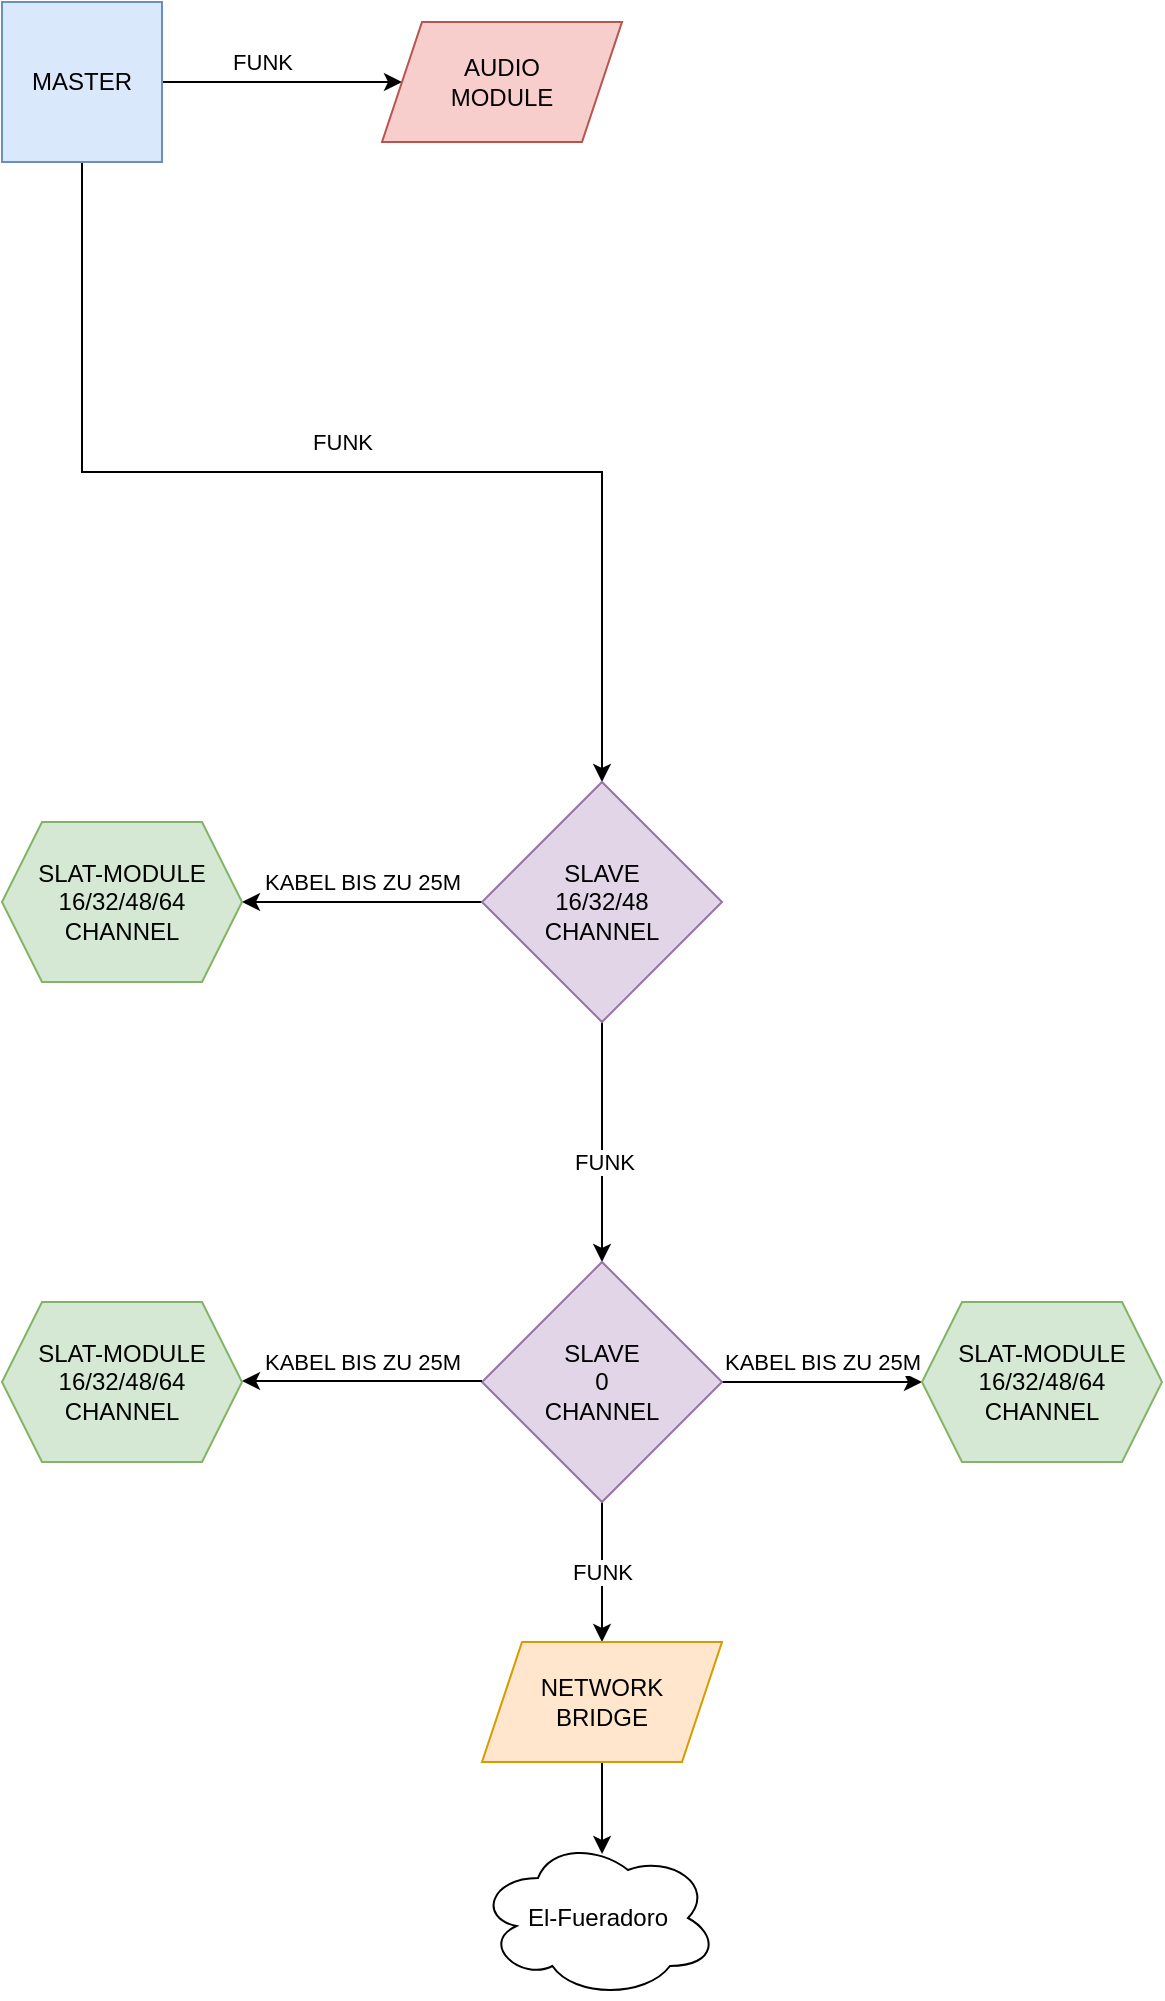 <mxfile version="14.1.8" type="device"><diagram id="lK9dwL8v4BZn0yoWm4jw" name="Seite-1"><mxGraphModel dx="1086" dy="798" grid="1" gridSize="10" guides="1" tooltips="1" connect="1" arrows="1" fold="1" page="1" pageScale="1" pageWidth="827" pageHeight="1169" math="0" shadow="0"><root><mxCell id="0"/><mxCell id="1" parent="0"/><mxCell id="sqDgij_TgdVg2EAnaJC5-4" style="edgeStyle=orthogonalEdgeStyle;rounded=0;orthogonalLoop=1;jettySize=auto;html=1;exitX=1;exitY=0.5;exitDx=0;exitDy=0;entryX=0;entryY=0.5;entryDx=0;entryDy=0;" edge="1" parent="1" source="sqDgij_TgdVg2EAnaJC5-1" target="sqDgij_TgdVg2EAnaJC5-3"><mxGeometry relative="1" as="geometry"/></mxCell><mxCell id="sqDgij_TgdVg2EAnaJC5-5" value="FUNK&lt;br&gt;" style="edgeLabel;html=1;align=center;verticalAlign=middle;resizable=0;points=[];" vertex="1" connectable="0" parent="sqDgij_TgdVg2EAnaJC5-4"><mxGeometry x="-0.3" y="-3" relative="1" as="geometry"><mxPoint x="8" y="-13" as="offset"/></mxGeometry></mxCell><mxCell id="sqDgij_TgdVg2EAnaJC5-12" style="edgeStyle=orthogonalEdgeStyle;rounded=0;orthogonalLoop=1;jettySize=auto;html=1;exitX=0.5;exitY=1;exitDx=0;exitDy=0;entryX=0.5;entryY=0;entryDx=0;entryDy=0;" edge="1" parent="1" source="sqDgij_TgdVg2EAnaJC5-1" target="sqDgij_TgdVg2EAnaJC5-7"><mxGeometry relative="1" as="geometry"/></mxCell><mxCell id="sqDgij_TgdVg2EAnaJC5-13" value="FUNK&lt;br&gt;" style="edgeLabel;html=1;align=center;verticalAlign=middle;resizable=0;points=[];" vertex="1" connectable="0" parent="sqDgij_TgdVg2EAnaJC5-12"><mxGeometry x="0.246" y="-4" relative="1" as="geometry"><mxPoint x="-70" y="-19" as="offset"/></mxGeometry></mxCell><mxCell id="sqDgij_TgdVg2EAnaJC5-1" value="MASTER" style="whiteSpace=wrap;html=1;aspect=fixed;fillColor=#dae8fc;strokeColor=#6c8ebf;" vertex="1" parent="1"><mxGeometry x="80" y="120" width="80" height="80" as="geometry"/></mxCell><mxCell id="sqDgij_TgdVg2EAnaJC5-3" value="AUDIO&lt;br&gt;MODULE" style="shape=parallelogram;perimeter=parallelogramPerimeter;whiteSpace=wrap;html=1;fixedSize=1;fillColor=#f8cecc;strokeColor=#b85450;" vertex="1" parent="1"><mxGeometry x="270" y="130" width="120" height="60" as="geometry"/></mxCell><mxCell id="sqDgij_TgdVg2EAnaJC5-9" style="edgeStyle=orthogonalEdgeStyle;rounded=0;orthogonalLoop=1;jettySize=auto;html=1;exitX=0;exitY=0.5;exitDx=0;exitDy=0;entryX=1;entryY=0.5;entryDx=0;entryDy=0;" edge="1" parent="1" source="sqDgij_TgdVg2EAnaJC5-7" target="sqDgij_TgdVg2EAnaJC5-8"><mxGeometry relative="1" as="geometry"/></mxCell><mxCell id="sqDgij_TgdVg2EAnaJC5-11" value="KABEL BIS ZU 25M&lt;br&gt;" style="edgeLabel;html=1;align=center;verticalAlign=middle;resizable=0;points=[];" vertex="1" connectable="0" parent="sqDgij_TgdVg2EAnaJC5-9"><mxGeometry x="-0.25" y="1" relative="1" as="geometry"><mxPoint x="-15" y="-11" as="offset"/></mxGeometry></mxCell><mxCell id="sqDgij_TgdVg2EAnaJC5-25" style="edgeStyle=orthogonalEdgeStyle;rounded=0;orthogonalLoop=1;jettySize=auto;html=1;exitX=0.5;exitY=1;exitDx=0;exitDy=0;entryX=0.5;entryY=0;entryDx=0;entryDy=0;" edge="1" parent="1" source="sqDgij_TgdVg2EAnaJC5-7" target="sqDgij_TgdVg2EAnaJC5-14"><mxGeometry relative="1" as="geometry"/></mxCell><mxCell id="sqDgij_TgdVg2EAnaJC5-26" value="FUNK" style="edgeLabel;html=1;align=center;verticalAlign=middle;resizable=0;points=[];" vertex="1" connectable="0" parent="sqDgij_TgdVg2EAnaJC5-25"><mxGeometry x="0.167" y="1" relative="1" as="geometry"><mxPoint as="offset"/></mxGeometry></mxCell><mxCell id="sqDgij_TgdVg2EAnaJC5-7" value="SLAVE&lt;br&gt;16/32/48&lt;br&gt;CHANNEL" style="rhombus;whiteSpace=wrap;html=1;fillColor=#e1d5e7;strokeColor=#9673a6;" vertex="1" parent="1"><mxGeometry x="320" y="510" width="120" height="120" as="geometry"/></mxCell><mxCell id="sqDgij_TgdVg2EAnaJC5-8" value="SLAT-MODULE&lt;br&gt;16/32/48/64&lt;br&gt;CHANNEL" style="shape=hexagon;perimeter=hexagonPerimeter2;whiteSpace=wrap;html=1;fixedSize=1;fillColor=#d5e8d4;strokeColor=#82b366;" vertex="1" parent="1"><mxGeometry x="80" y="530" width="120" height="80" as="geometry"/></mxCell><mxCell id="sqDgij_TgdVg2EAnaJC5-23" style="edgeStyle=orthogonalEdgeStyle;rounded=0;orthogonalLoop=1;jettySize=auto;html=1;exitX=1;exitY=0.5;exitDx=0;exitDy=0;entryX=0;entryY=0.5;entryDx=0;entryDy=0;" edge="1" parent="1" source="sqDgij_TgdVg2EAnaJC5-14" target="sqDgij_TgdVg2EAnaJC5-19"><mxGeometry relative="1" as="geometry"/></mxCell><mxCell id="sqDgij_TgdVg2EAnaJC5-24" value="KABEL BIS ZU 25M&lt;br&gt;" style="edgeLabel;html=1;align=center;verticalAlign=middle;resizable=0;points=[];" vertex="1" connectable="0" parent="sqDgij_TgdVg2EAnaJC5-23"><mxGeometry x="0.28" relative="1" as="geometry"><mxPoint x="-14" y="-10" as="offset"/></mxGeometry></mxCell><mxCell id="sqDgij_TgdVg2EAnaJC5-28" value="FUNK" style="edgeStyle=orthogonalEdgeStyle;rounded=0;orthogonalLoop=1;jettySize=auto;html=1;exitX=0.5;exitY=1;exitDx=0;exitDy=0;entryX=0.5;entryY=0;entryDx=0;entryDy=0;" edge="1" parent="1" source="sqDgij_TgdVg2EAnaJC5-14" target="sqDgij_TgdVg2EAnaJC5-27"><mxGeometry relative="1" as="geometry"><Array as="points"><mxPoint x="380" y="900"/><mxPoint x="380" y="900"/></Array></mxGeometry></mxCell><mxCell id="sqDgij_TgdVg2EAnaJC5-14" value="SLAVE&lt;br&gt;0&lt;br&gt;CHANNEL" style="rhombus;whiteSpace=wrap;html=1;fillColor=#e1d5e7;strokeColor=#9673a6;" vertex="1" parent="1"><mxGeometry x="320" y="750" width="120" height="120" as="geometry"/></mxCell><mxCell id="sqDgij_TgdVg2EAnaJC5-16" style="edgeStyle=orthogonalEdgeStyle;rounded=0;orthogonalLoop=1;jettySize=auto;html=1;exitX=0;exitY=0.5;exitDx=0;exitDy=0;entryX=1;entryY=0.5;entryDx=0;entryDy=0;" edge="1" parent="1"><mxGeometry relative="1" as="geometry"><mxPoint x="320" y="809.5" as="sourcePoint"/><mxPoint x="200" y="809.5" as="targetPoint"/></mxGeometry></mxCell><mxCell id="sqDgij_TgdVg2EAnaJC5-17" value="KABEL BIS ZU 25M&lt;br&gt;" style="edgeLabel;html=1;align=center;verticalAlign=middle;resizable=0;points=[];" vertex="1" connectable="0" parent="sqDgij_TgdVg2EAnaJC5-16"><mxGeometry x="-0.25" y="1" relative="1" as="geometry"><mxPoint x="-15" y="-11" as="offset"/></mxGeometry></mxCell><mxCell id="sqDgij_TgdVg2EAnaJC5-18" value="SLAT-MODULE&lt;br&gt;16/32/48/64&lt;br&gt;CHANNEL" style="shape=hexagon;perimeter=hexagonPerimeter2;whiteSpace=wrap;html=1;fixedSize=1;fillColor=#d5e8d4;strokeColor=#82b366;" vertex="1" parent="1"><mxGeometry x="80" y="770" width="120" height="80" as="geometry"/></mxCell><mxCell id="sqDgij_TgdVg2EAnaJC5-19" value="SLAT-MODULE&lt;br&gt;16/32/48/64&lt;br&gt;CHANNEL" style="shape=hexagon;perimeter=hexagonPerimeter2;whiteSpace=wrap;html=1;fixedSize=1;fillColor=#d5e8d4;strokeColor=#82b366;" vertex="1" parent="1"><mxGeometry x="540" y="770" width="120" height="80" as="geometry"/></mxCell><mxCell id="sqDgij_TgdVg2EAnaJC5-32" style="edgeStyle=orthogonalEdgeStyle;rounded=0;orthogonalLoop=1;jettySize=auto;html=1;exitX=0.5;exitY=1;exitDx=0;exitDy=0;entryX=0.517;entryY=0.1;entryDx=0;entryDy=0;entryPerimeter=0;" edge="1" parent="1" source="sqDgij_TgdVg2EAnaJC5-27" target="sqDgij_TgdVg2EAnaJC5-31"><mxGeometry relative="1" as="geometry"/></mxCell><mxCell id="sqDgij_TgdVg2EAnaJC5-27" value="NETWORK&lt;br&gt;BRIDGE" style="shape=parallelogram;perimeter=parallelogramPerimeter;whiteSpace=wrap;html=1;fixedSize=1;fillColor=#ffe6cc;strokeColor=#d79b00;" vertex="1" parent="1"><mxGeometry x="320" y="940" width="120" height="60" as="geometry"/></mxCell><mxCell id="sqDgij_TgdVg2EAnaJC5-31" value="El-Fueradoro" style="ellipse;shape=cloud;whiteSpace=wrap;html=1;" vertex="1" parent="1"><mxGeometry x="318" y="1038" width="120" height="80" as="geometry"/></mxCell></root></mxGraphModel></diagram></mxfile>
